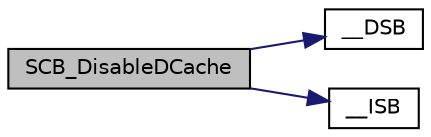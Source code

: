 digraph "SCB_DisableDCache"
{
 // LATEX_PDF_SIZE
  edge [fontname="Helvetica",fontsize="10",labelfontname="Helvetica",labelfontsize="10"];
  node [fontname="Helvetica",fontsize="10",shape=record];
  rankdir="LR";
  Node1 [label="SCB_DisableDCache",height=0.2,width=0.4,color="black", fillcolor="grey75", style="filled", fontcolor="black",tooltip="Disable D-Cache."];
  Node1 -> Node2 [color="midnightblue",fontsize="10",style="solid"];
  Node2 [label="__DSB",height=0.2,width=0.4,color="black", fillcolor="white", style="filled",URL="$group___c_m_s_i_s___core___instruction_interface.html#ga7fe277f5385d23b9c44b2cbda1577ce9",tooltip="Data Synchronization Barrier."];
  Node1 -> Node3 [color="midnightblue",fontsize="10",style="solid"];
  Node3 [label="__ISB",height=0.2,width=0.4,color="black", fillcolor="white", style="filled",URL="$group___c_m_s_i_s___core___instruction_interface.html#gae26c2b3961e702aeabc24d4984ebd369",tooltip="Instruction Synchronization Barrier."];
}
